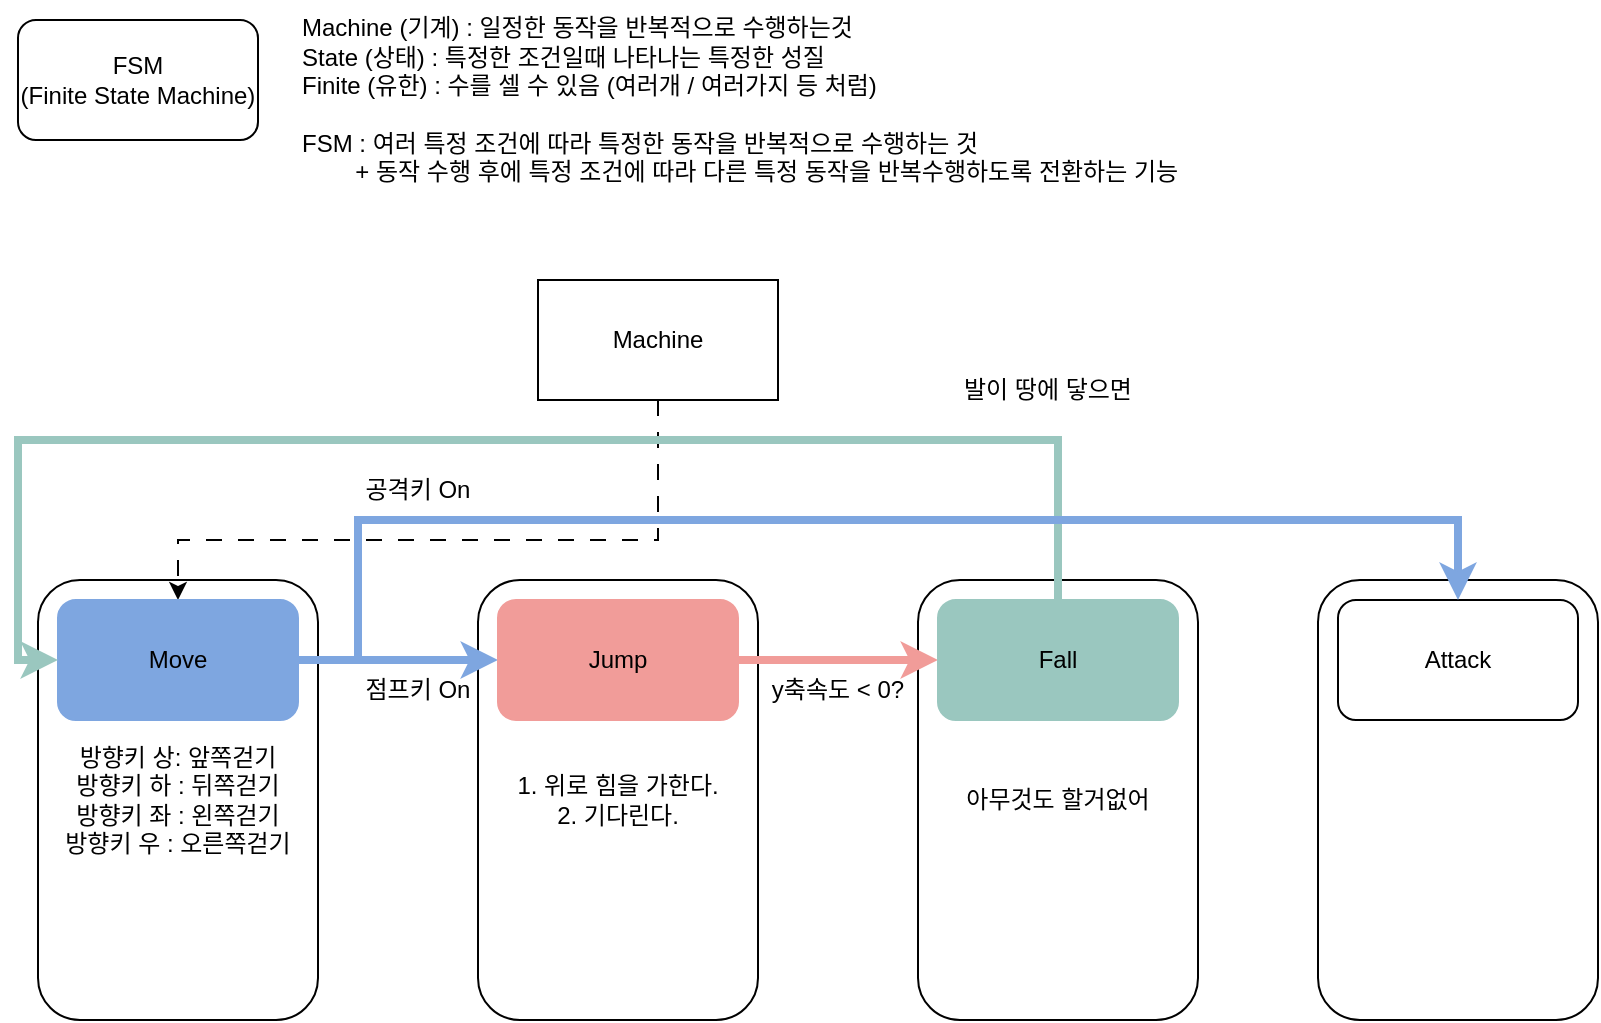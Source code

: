 <mxfile version="20.8.23" type="device"><diagram id="C5RBs43oDa-KdzZeNtuy" name="Page-1"><mxGraphModel dx="1050" dy="581" grid="1" gridSize="10" guides="1" tooltips="1" connect="1" arrows="1" fold="1" page="1" pageScale="1" pageWidth="827" pageHeight="1169" math="0" shadow="0"><root><mxCell id="WIyWlLk6GJQsqaUBKTNV-0"/><mxCell id="WIyWlLk6GJQsqaUBKTNV-1" parent="WIyWlLk6GJQsqaUBKTNV-0"/><mxCell id="SrtOL_HdsPa7O50A49XY-13" value="" style="rounded=1;whiteSpace=wrap;html=1;" vertex="1" parent="WIyWlLk6GJQsqaUBKTNV-1"><mxGeometry x="670" y="310" width="140" height="220" as="geometry"/></mxCell><mxCell id="SrtOL_HdsPa7O50A49XY-12" value="아무것도 할거없어" style="rounded=1;whiteSpace=wrap;html=1;" vertex="1" parent="WIyWlLk6GJQsqaUBKTNV-1"><mxGeometry x="470" y="310" width="140" height="220" as="geometry"/></mxCell><mxCell id="SrtOL_HdsPa7O50A49XY-11" value="1. 위로 힘을 가한다.&lt;br&gt;2. 기다린다." style="rounded=1;whiteSpace=wrap;html=1;" vertex="1" parent="WIyWlLk6GJQsqaUBKTNV-1"><mxGeometry x="250" y="310" width="140" height="220" as="geometry"/></mxCell><mxCell id="SrtOL_HdsPa7O50A49XY-10" value="방향키 상: 앞쪽걷기&lt;br&gt;방향키 하 : 뒤쪽걷기&lt;br&gt;방향키 좌 : 왼쪽걷기&lt;br&gt;방향키 우 : 오른쪽걷기" style="rounded=1;whiteSpace=wrap;html=1;" vertex="1" parent="WIyWlLk6GJQsqaUBKTNV-1"><mxGeometry x="30" y="310" width="140" height="220" as="geometry"/></mxCell><mxCell id="SrtOL_HdsPa7O50A49XY-0" value="FSM&lt;br&gt;(Finite State Machine)" style="rounded=1;whiteSpace=wrap;html=1;" vertex="1" parent="WIyWlLk6GJQsqaUBKTNV-1"><mxGeometry x="20" y="30" width="120" height="60" as="geometry"/></mxCell><mxCell id="SrtOL_HdsPa7O50A49XY-1" value="Machine (기계) : 일정한 동작을 반복적으로 수행하는것&lt;br&gt;State (상태) : 특정한 조건일때 나타나는 특정한 성질&lt;br&gt;Finite (유한) : 수를 셀 수 있음 (여러개 / 여러가지 등 처럼)&lt;br&gt;&lt;br&gt;FSM : 여러 특정 조건에 따라 특정한 동작을 반복적으로 수행하는 것&lt;br&gt;&lt;span style=&quot;white-space: pre;&quot;&gt;&lt;span style=&quot;white-space: pre;&quot;&gt;&#9;&lt;/span&gt;+&lt;/span&gt;&amp;nbsp;동작 수행 후에 특정 조건에 따라 다른 특정 동작을 반복수행하도록 전환하는 기능&amp;nbsp;" style="text;html=1;strokeColor=none;fillColor=none;align=left;verticalAlign=middle;whiteSpace=wrap;rounded=0;" vertex="1" parent="WIyWlLk6GJQsqaUBKTNV-1"><mxGeometry x="160" y="20" width="540" height="100" as="geometry"/></mxCell><mxCell id="SrtOL_HdsPa7O50A49XY-9" style="edgeStyle=orthogonalEdgeStyle;rounded=0;orthogonalLoop=1;jettySize=auto;html=1;entryX=0.5;entryY=0;entryDx=0;entryDy=0;dashed=1;dashPattern=8 8;" edge="1" parent="WIyWlLk6GJQsqaUBKTNV-1" source="SrtOL_HdsPa7O50A49XY-4" target="SrtOL_HdsPa7O50A49XY-5"><mxGeometry relative="1" as="geometry"><Array as="points"><mxPoint x="340" y="290"/><mxPoint x="100" y="290"/></Array></mxGeometry></mxCell><mxCell id="SrtOL_HdsPa7O50A49XY-4" value="Machine" style="whiteSpace=wrap;html=1;" vertex="1" parent="WIyWlLk6GJQsqaUBKTNV-1"><mxGeometry x="280" y="160" width="120" height="60" as="geometry"/></mxCell><mxCell id="SrtOL_HdsPa7O50A49XY-15" style="edgeStyle=orthogonalEdgeStyle;rounded=0;orthogonalLoop=1;jettySize=auto;html=1;strokeWidth=4;strokeColor=#7EA6E0;" edge="1" parent="WIyWlLk6GJQsqaUBKTNV-1" source="SrtOL_HdsPa7O50A49XY-5" target="SrtOL_HdsPa7O50A49XY-6"><mxGeometry relative="1" as="geometry"/></mxCell><mxCell id="SrtOL_HdsPa7O50A49XY-5" value="Move" style="rounded=1;whiteSpace=wrap;html=1;strokeColor=#7EA6E0;fillColor=#7EA6E0;" vertex="1" parent="WIyWlLk6GJQsqaUBKTNV-1"><mxGeometry x="40" y="320" width="120" height="60" as="geometry"/></mxCell><mxCell id="SrtOL_HdsPa7O50A49XY-20" style="edgeStyle=orthogonalEdgeStyle;rounded=0;orthogonalLoop=1;jettySize=auto;html=1;strokeColor=#F19C99;strokeWidth=4;" edge="1" parent="WIyWlLk6GJQsqaUBKTNV-1" source="SrtOL_HdsPa7O50A49XY-6" target="SrtOL_HdsPa7O50A49XY-8"><mxGeometry relative="1" as="geometry"/></mxCell><mxCell id="SrtOL_HdsPa7O50A49XY-6" value="Jump" style="rounded=1;whiteSpace=wrap;html=1;strokeColor=#F19C99;fillColor=#F19C99;" vertex="1" parent="WIyWlLk6GJQsqaUBKTNV-1"><mxGeometry x="260" y="320" width="120" height="60" as="geometry"/></mxCell><mxCell id="SrtOL_HdsPa7O50A49XY-7" value="Attack" style="rounded=1;whiteSpace=wrap;html=1;" vertex="1" parent="WIyWlLk6GJQsqaUBKTNV-1"><mxGeometry x="680" y="320" width="120" height="60" as="geometry"/></mxCell><mxCell id="SrtOL_HdsPa7O50A49XY-22" style="edgeStyle=orthogonalEdgeStyle;rounded=0;orthogonalLoop=1;jettySize=auto;html=1;entryX=0;entryY=0.5;entryDx=0;entryDy=0;strokeColor=#9AC7BF;strokeWidth=4;" edge="1" parent="WIyWlLk6GJQsqaUBKTNV-1" source="SrtOL_HdsPa7O50A49XY-8" target="SrtOL_HdsPa7O50A49XY-5"><mxGeometry relative="1" as="geometry"><Array as="points"><mxPoint x="540" y="240"/><mxPoint x="20" y="240"/><mxPoint x="20" y="350"/></Array></mxGeometry></mxCell><mxCell id="SrtOL_HdsPa7O50A49XY-8" value="Fall" style="rounded=1;whiteSpace=wrap;html=1;strokeColor=#9AC7BF;fillColor=#9AC7BF;" vertex="1" parent="WIyWlLk6GJQsqaUBKTNV-1"><mxGeometry x="480" y="320" width="120" height="60" as="geometry"/></mxCell><mxCell id="SrtOL_HdsPa7O50A49XY-16" value="점프키 On" style="text;html=1;strokeColor=none;fillColor=none;align=center;verticalAlign=middle;whiteSpace=wrap;rounded=0;" vertex="1" parent="WIyWlLk6GJQsqaUBKTNV-1"><mxGeometry x="190" y="350" width="60" height="30" as="geometry"/></mxCell><mxCell id="SrtOL_HdsPa7O50A49XY-17" style="edgeStyle=orthogonalEdgeStyle;rounded=0;orthogonalLoop=1;jettySize=auto;html=1;strokeWidth=4;strokeColor=#7EA6E0;exitX=1;exitY=0.5;exitDx=0;exitDy=0;" edge="1" parent="WIyWlLk6GJQsqaUBKTNV-1" source="SrtOL_HdsPa7O50A49XY-5" target="SrtOL_HdsPa7O50A49XY-7"><mxGeometry relative="1" as="geometry"><mxPoint x="170" y="360" as="sourcePoint"/><mxPoint x="270" y="360" as="targetPoint"/><Array as="points"><mxPoint x="190" y="350"/><mxPoint x="190" y="280"/><mxPoint x="740" y="280"/></Array></mxGeometry></mxCell><mxCell id="SrtOL_HdsPa7O50A49XY-18" value="공격키 On" style="text;html=1;strokeColor=none;fillColor=none;align=center;verticalAlign=middle;whiteSpace=wrap;rounded=0;" vertex="1" parent="WIyWlLk6GJQsqaUBKTNV-1"><mxGeometry x="190" y="250" width="60" height="30" as="geometry"/></mxCell><mxCell id="SrtOL_HdsPa7O50A49XY-21" value="y축속도 &amp;lt; 0?" style="text;html=1;strokeColor=none;fillColor=none;align=center;verticalAlign=middle;whiteSpace=wrap;rounded=0;" vertex="1" parent="WIyWlLk6GJQsqaUBKTNV-1"><mxGeometry x="390" y="350" width="80" height="30" as="geometry"/></mxCell><mxCell id="SrtOL_HdsPa7O50A49XY-23" value="발이 땅에 닿으면" style="text;html=1;strokeColor=none;fillColor=none;align=center;verticalAlign=middle;whiteSpace=wrap;rounded=0;" vertex="1" parent="WIyWlLk6GJQsqaUBKTNV-1"><mxGeometry x="480" y="200" width="110" height="30" as="geometry"/></mxCell></root></mxGraphModel></diagram></mxfile>
